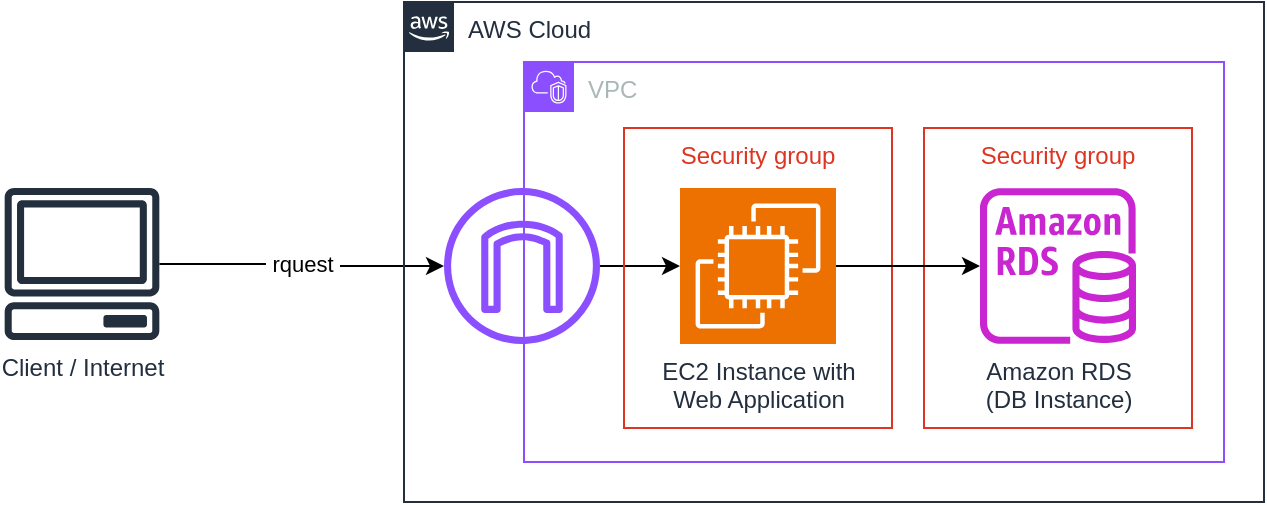 <mxfile version="26.0.4">
  <diagram name="Page-1" id="qjOANoWTXv3r0-3Rltoy">
    <mxGraphModel dx="1114" dy="1198" grid="1" gridSize="10" guides="1" tooltips="1" connect="1" arrows="1" fold="1" page="1" pageScale="1" pageWidth="850" pageHeight="1100" math="0" shadow="0">
      <root>
        <mxCell id="0" />
        <mxCell id="1" parent="0" />
        <mxCell id="e8Ur0xVzGWrx7RtX-n4p-15" value="&amp;nbsp;rquest&amp;nbsp;" style="edgeStyle=orthogonalEdgeStyle;rounded=0;orthogonalLoop=1;jettySize=auto;html=1;" edge="1" parent="1" source="e8Ur0xVzGWrx7RtX-n4p-3" target="e8Ur0xVzGWrx7RtX-n4p-2">
          <mxGeometry relative="1" as="geometry" />
        </mxCell>
        <mxCell id="e8Ur0xVzGWrx7RtX-n4p-3" value="Client / Internet" style="sketch=0;outlineConnect=0;fontColor=#232F3E;gradientColor=none;fillColor=#232F3D;strokeColor=none;dashed=0;verticalLabelPosition=bottom;verticalAlign=top;align=center;html=1;fontSize=12;fontStyle=0;aspect=fixed;pointerEvents=1;shape=mxgraph.aws4.client;" vertex="1" parent="1">
          <mxGeometry x="110" y="518" width="78" height="76" as="geometry" />
        </mxCell>
        <mxCell id="e8Ur0xVzGWrx7RtX-n4p-4" value="AWS Cloud" style="points=[[0,0],[0.25,0],[0.5,0],[0.75,0],[1,0],[1,0.25],[1,0.5],[1,0.75],[1,1],[0.75,1],[0.5,1],[0.25,1],[0,1],[0,0.75],[0,0.5],[0,0.25]];outlineConnect=0;gradientColor=none;html=1;whiteSpace=wrap;fontSize=12;fontStyle=0;container=1;pointerEvents=0;collapsible=0;recursiveResize=0;shape=mxgraph.aws4.group;grIcon=mxgraph.aws4.group_aws_cloud_alt;strokeColor=#232F3E;fillColor=none;verticalAlign=top;align=left;spacingLeft=30;fontColor=#232F3E;dashed=0;" vertex="1" parent="1">
          <mxGeometry x="310" y="425" width="430" height="250" as="geometry" />
        </mxCell>
        <mxCell id="e8Ur0xVzGWrx7RtX-n4p-1" value="VPC" style="points=[[0,0],[0.25,0],[0.5,0],[0.75,0],[1,0],[1,0.25],[1,0.5],[1,0.75],[1,1],[0.75,1],[0.5,1],[0.25,1],[0,1],[0,0.75],[0,0.5],[0,0.25]];outlineConnect=0;gradientColor=none;html=1;whiteSpace=wrap;fontSize=12;fontStyle=0;container=1;pointerEvents=0;collapsible=0;recursiveResize=0;shape=mxgraph.aws4.group;grIcon=mxgraph.aws4.group_vpc2;strokeColor=#8C4FFF;fillColor=none;verticalAlign=top;align=left;spacingLeft=30;fontColor=#AAB7B8;dashed=0;" vertex="1" parent="e8Ur0xVzGWrx7RtX-n4p-4">
          <mxGeometry x="60" y="30" width="350" height="200" as="geometry" />
        </mxCell>
        <mxCell id="e8Ur0xVzGWrx7RtX-n4p-13" style="edgeStyle=orthogonalEdgeStyle;rounded=0;orthogonalLoop=1;jettySize=auto;html=1;" edge="1" parent="e8Ur0xVzGWrx7RtX-n4p-1" source="e8Ur0xVzGWrx7RtX-n4p-2" target="e8Ur0xVzGWrx7RtX-n4p-6">
          <mxGeometry relative="1" as="geometry" />
        </mxCell>
        <mxCell id="e8Ur0xVzGWrx7RtX-n4p-2" value="" style="sketch=0;outlineConnect=0;fontColor=#232F3E;gradientColor=none;fillColor=#8C4FFF;strokeColor=none;dashed=0;verticalLabelPosition=bottom;verticalAlign=top;align=center;html=1;fontSize=12;fontStyle=0;aspect=fixed;pointerEvents=1;shape=mxgraph.aws4.internet_gateway;" vertex="1" parent="e8Ur0xVzGWrx7RtX-n4p-1">
          <mxGeometry x="-40" y="63" width="78" height="78" as="geometry" />
        </mxCell>
        <mxCell id="e8Ur0xVzGWrx7RtX-n4p-5" value="Security group" style="fillColor=none;strokeColor=#DD3522;verticalAlign=top;fontStyle=0;fontColor=#DD3522;whiteSpace=wrap;html=1;" vertex="1" parent="e8Ur0xVzGWrx7RtX-n4p-1">
          <mxGeometry x="200" y="33" width="134" height="150" as="geometry" />
        </mxCell>
        <mxCell id="e8Ur0xVzGWrx7RtX-n4p-7" value="Amazon RDS&lt;div&gt;(DB Instance)&lt;/div&gt;" style="sketch=0;outlineConnect=0;fontColor=#232F3E;gradientColor=none;fillColor=#C925D1;strokeColor=none;dashed=0;verticalLabelPosition=bottom;verticalAlign=top;align=center;html=1;fontSize=12;fontStyle=0;aspect=fixed;pointerEvents=1;shape=mxgraph.aws4.rds_instance;" vertex="1" parent="e8Ur0xVzGWrx7RtX-n4p-1">
          <mxGeometry x="228" y="63" width="78" height="78" as="geometry" />
        </mxCell>
        <mxCell id="e8Ur0xVzGWrx7RtX-n4p-8" value="Security group" style="fillColor=none;strokeColor=#DD3522;verticalAlign=top;fontStyle=0;fontColor=#DD3522;whiteSpace=wrap;html=1;" vertex="1" parent="e8Ur0xVzGWrx7RtX-n4p-1">
          <mxGeometry x="50" y="33" width="134" height="150" as="geometry" />
        </mxCell>
        <mxCell id="e8Ur0xVzGWrx7RtX-n4p-11" style="edgeStyle=orthogonalEdgeStyle;rounded=0;orthogonalLoop=1;jettySize=auto;html=1;" edge="1" parent="e8Ur0xVzGWrx7RtX-n4p-1" source="e8Ur0xVzGWrx7RtX-n4p-6" target="e8Ur0xVzGWrx7RtX-n4p-7">
          <mxGeometry relative="1" as="geometry" />
        </mxCell>
        <mxCell id="e8Ur0xVzGWrx7RtX-n4p-6" value="EC2 Instance with&lt;div&gt;Web Application&lt;/div&gt;" style="sketch=0;points=[[0,0,0],[0.25,0,0],[0.5,0,0],[0.75,0,0],[1,0,0],[0,1,0],[0.25,1,0],[0.5,1,0],[0.75,1,0],[1,1,0],[0,0.25,0],[0,0.5,0],[0,0.75,0],[1,0.25,0],[1,0.5,0],[1,0.75,0]];outlineConnect=0;fontColor=#232F3E;fillColor=#ED7100;strokeColor=#ffffff;dashed=0;verticalLabelPosition=bottom;verticalAlign=top;align=center;html=1;fontSize=12;fontStyle=0;aspect=fixed;shape=mxgraph.aws4.resourceIcon;resIcon=mxgraph.aws4.ec2;" vertex="1" parent="e8Ur0xVzGWrx7RtX-n4p-1">
          <mxGeometry x="78" y="63" width="78" height="78" as="geometry" />
        </mxCell>
      </root>
    </mxGraphModel>
  </diagram>
</mxfile>
